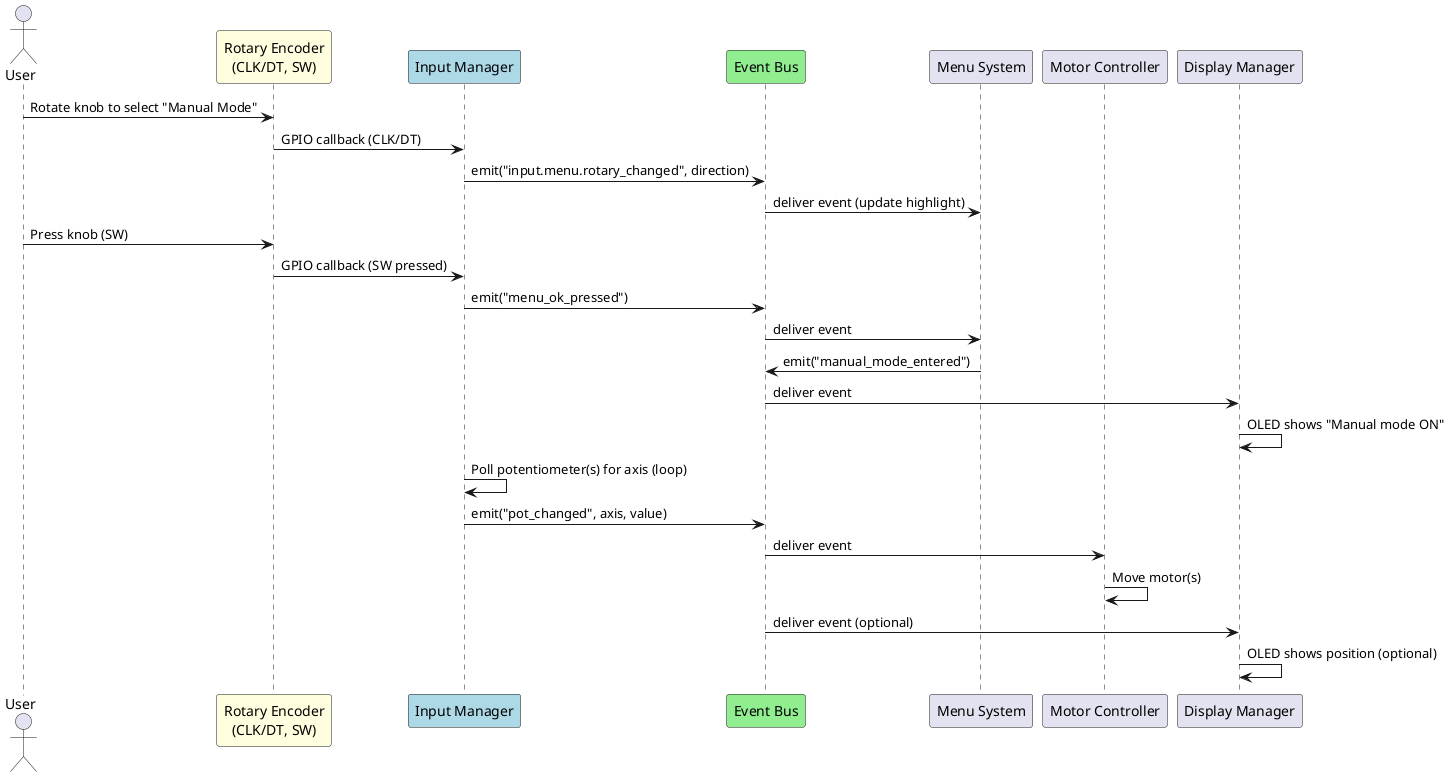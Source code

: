 @startuml
actor User
participant "Rotary Encoder\n(CLK/DT, SW)" as Encoder #LightYellow
participant "Input Manager" as IM #LightBlue
participant "Event Bus" as EB #LightGreen
participant "Menu System" as Menu
participant "Motor Controller" as MC
participant "Display Manager" as DM

User -> Encoder: Rotate knob to select "Manual Mode"
Encoder -> IM: GPIO callback (CLK/DT)
IM -> EB: emit("input.menu.rotary_changed", direction)
EB -> Menu: deliver event (update highlight)

User -> Encoder: Press knob (SW)
Encoder -> IM: GPIO callback (SW pressed)
IM -> EB: emit("menu_ok_pressed")
EB -> Menu: deliver event
Menu -> EB: emit("manual_mode_entered")
EB -> DM: deliver event
DM -> DM: OLED shows "Manual mode ON"

IM -> IM: Poll potentiometer(s) for axis (loop)
IM -> EB: emit("pot_changed", axis, value)
EB -> MC: deliver event
MC -> MC: Move motor(s)
EB -> DM: deliver event (optional)
DM -> DM: OLED shows position (optional)
@enduml
